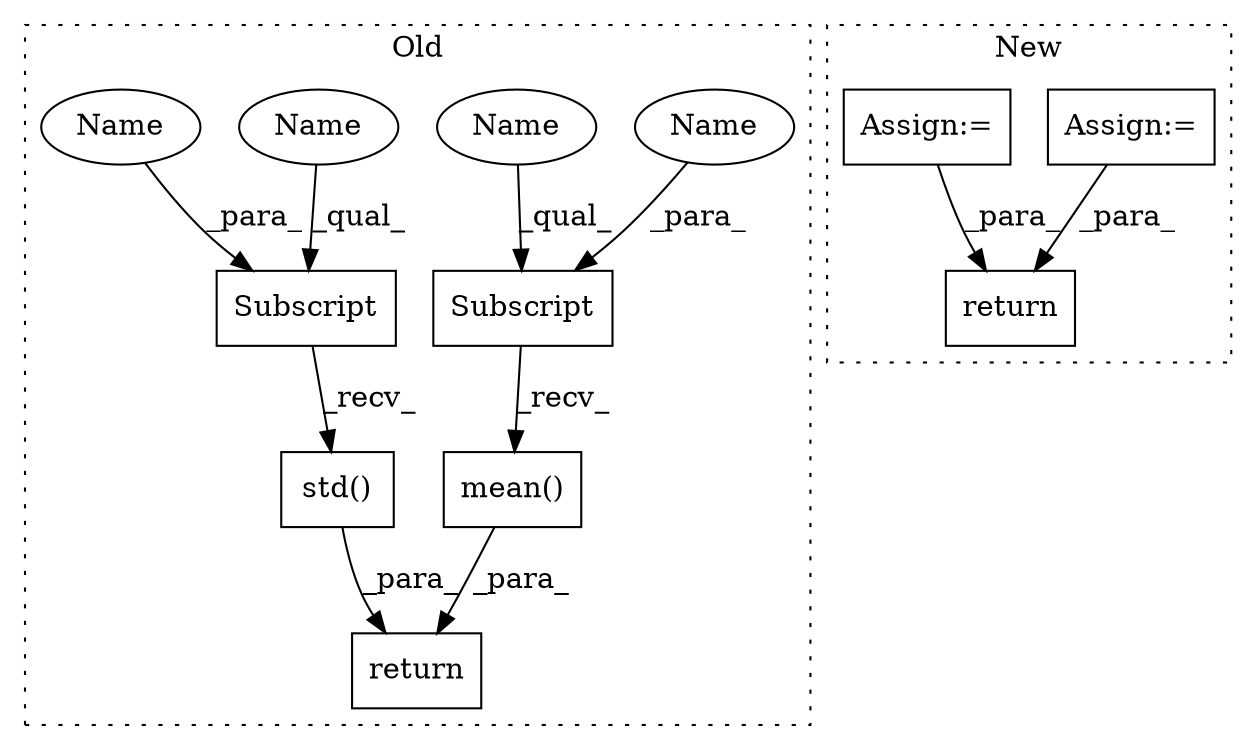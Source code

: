 digraph G {
subgraph cluster0 {
1 [label="std()" a="75" s="1112" l="18" shape="box"];
3 [label="return" a="93" s="1074" l="7" shape="box"];
5 [label="Subscript" a="63" s="1112,0" l="12,0" shape="box"];
6 [label="Subscript" a="63" s="1081,0" l="12,0" shape="box"];
7 [label="mean()" a="75" s="1081" l="19" shape="box"];
9 [label="Name" a="87" s="1084" l="8" shape="ellipse"];
10 [label="Name" a="87" s="1115" l="8" shape="ellipse"];
11 [label="Name" a="87" s="1081" l="2" shape="ellipse"];
12 [label="Name" a="87" s="1112" l="2" shape="ellipse"];
label = "Old";
style="dotted";
}
subgraph cluster1 {
2 [label="return" a="93" s="1443" l="7" shape="box"];
4 [label="Assign:=" a="68" s="1096" l="3" shape="box"];
8 [label="Assign:=" a="68" s="1163" l="3" shape="box"];
label = "New";
style="dotted";
}
1 -> 3 [label="_para_"];
4 -> 2 [label="_para_"];
5 -> 1 [label="_recv_"];
6 -> 7 [label="_recv_"];
7 -> 3 [label="_para_"];
8 -> 2 [label="_para_"];
9 -> 6 [label="_para_"];
10 -> 5 [label="_para_"];
11 -> 6 [label="_qual_"];
12 -> 5 [label="_qual_"];
}